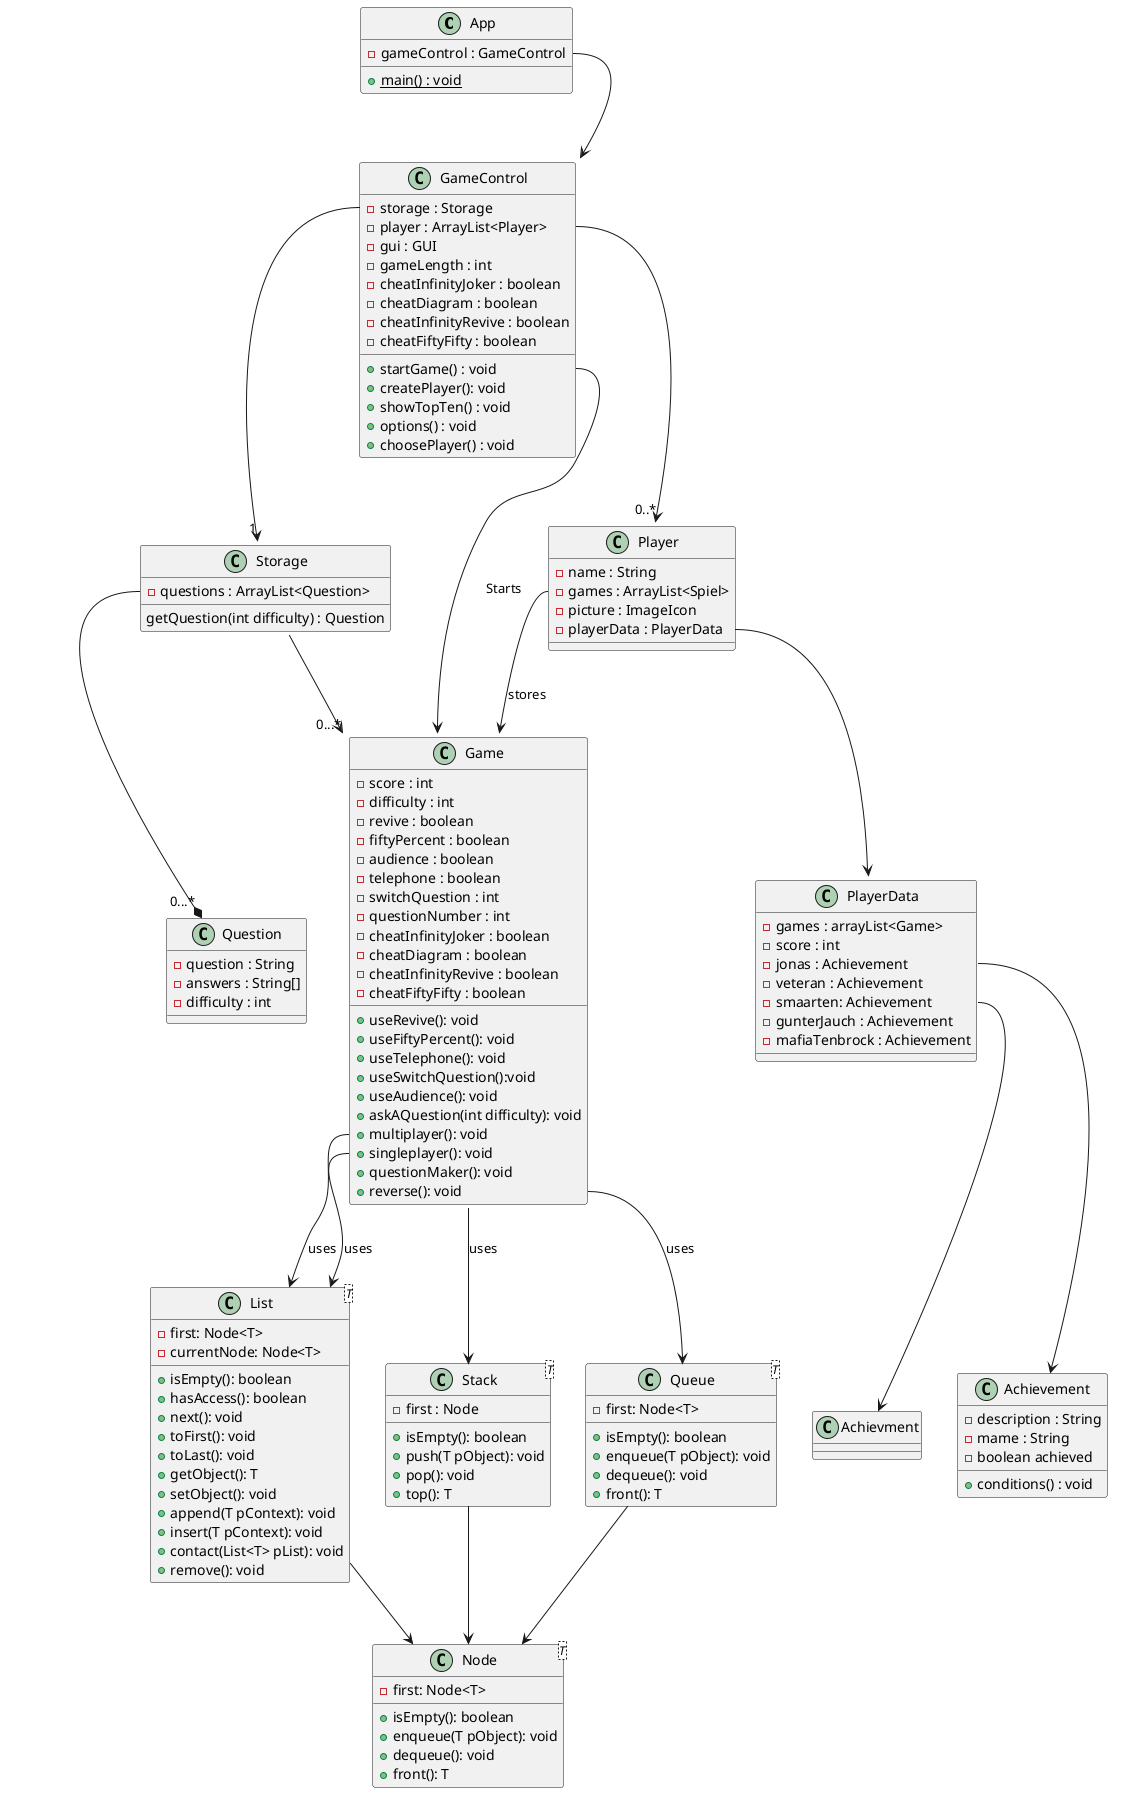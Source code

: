 @startuml
'https://plantuml.com/class-diagram

class App {
-gameControl : GameControl
+{static}main() : void
}
class Player{
-name : String
-games : ArrayList<Spiel>
-picture : ImageIcon
-playerData : PlayerData
}
class Game{
-score : int
-difficulty : int
-revive : boolean
-fiftyPercent : boolean
-audience : boolean
-telephone : boolean
-switchQuestion : int
-questionNumber : int
-cheatInfinityJoker : boolean
-cheatDiagram : boolean
-cheatInfinityRevive : boolean
-cheatFiftyFifty : boolean

+useRevive(): void
+useFiftyPercent(): void
+useTelephone(): void
+useSwitchQuestion():void
+useAudience(): void
+askAQuestion(int difficulty): void
+multiplayer(): void
+singleplayer(): void
+questionMaker(): void
+reverse(): void

}
class Node<T>{
-first: Node<T>

+isEmpty(): boolean
+enqueue(T pObject): void
+dequeue(): void
+front(): T
}
class GameControl{
-storage : Storage
-player : ArrayList<Player>
-gui : GUI
-gameLength : int
-cheatInfinityJoker : boolean
-cheatDiagram : boolean
-cheatInfinityRevive : boolean
-cheatFiftyFifty : boolean

+startGame() : void
+createPlayer(): void
+showTopTen() : void
+options() : void
+choosePlayer() : void
}
class Question{
-question : String
-answers : String[]
-difficulty : int
}
class PlayerData{
- games : arrayList<Game>
- score : int
- jonas : Achievement
- veteran : Achievement
- smaarten: Achievement
- gunterJauch : Achievement
- mafiaTenbrock : Achievement

}
class Achievement{
-description : String
-mame : String
-boolean achieved
+conditions() : void
}
class Storage{
-questions : ArrayList<Question>

getQuestion(int difficulty) : Question
}



class Stack<T>{
-first : Node

+isEmpty(): boolean
+push(T pObject): void
+pop(): void
+top(): T
}
class Queue<T>{
-first: Node<T>

+isEmpty(): boolean
+enqueue(T pObject): void
+dequeue(): void
+front(): T
}

class List<T>{
-first: Node<T>
-currentNode: Node<T>

+isEmpty(): boolean
+hasAccess(): boolean
+next(): void
+toFirst(): void
+toLast(): void
+getObject(): T
+setObject(): void
+append(T pContext): void
+insert(T pContext): void
+contact(List<T> pList): void
+remove(): void
}
List --> Node
Stack --> Node
Queue --> Node

Storage::questions --* "0...*"Question
GameControl::startGame --> Game : Starts

Player::games --> Game : stores

Game::multiplayer --> List : uses
Game::singleplayer --> List : uses
Game::reverse --> Queue : uses
Game::questions --> Stack : uses
GameControl::storage --> "1"Storage
GameControl::player --> "0..*"Player
Storage::games --> "0...*"Game
Player::playerData --> PlayerData
PlayerData::jonas --> Achievement
PlayerData::smaarten --> Achievment
App::gameControl --> GameControl


@enduml